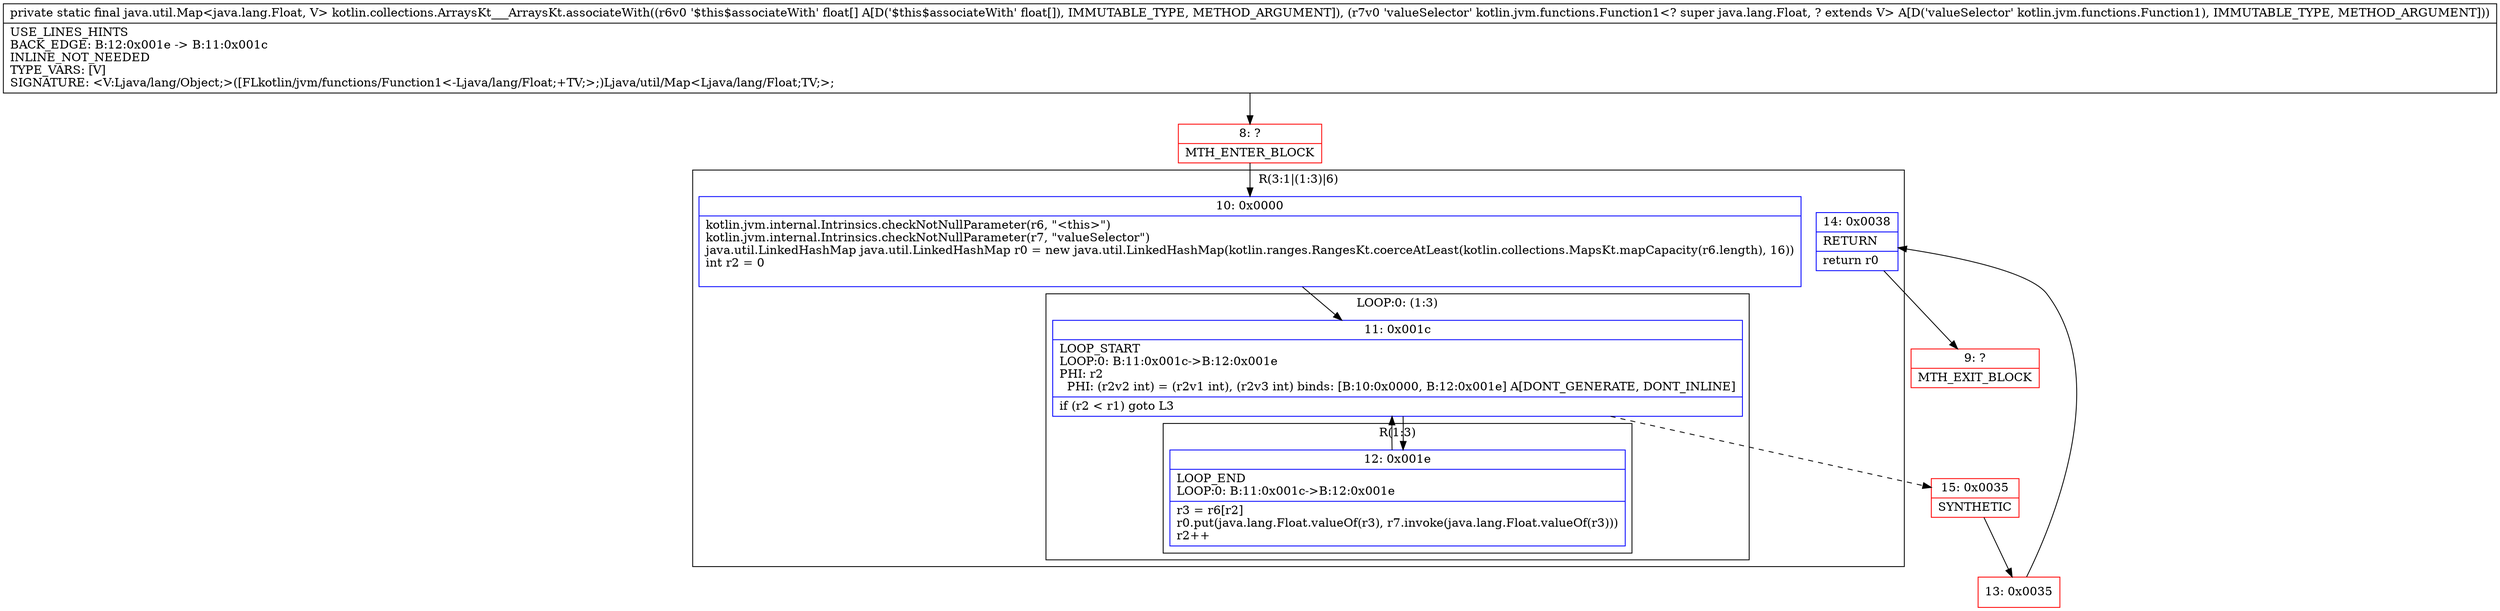 digraph "CFG forkotlin.collections.ArraysKt___ArraysKt.associateWith([FLkotlin\/jvm\/functions\/Function1;)Ljava\/util\/Map;" {
subgraph cluster_Region_837498185 {
label = "R(3:1|(1:3)|6)";
node [shape=record,color=blue];
Node_10 [shape=record,label="{10\:\ 0x0000|kotlin.jvm.internal.Intrinsics.checkNotNullParameter(r6, \"\<this\>\")\lkotlin.jvm.internal.Intrinsics.checkNotNullParameter(r7, \"valueSelector\")\ljava.util.LinkedHashMap java.util.LinkedHashMap r0 = new java.util.LinkedHashMap(kotlin.ranges.RangesKt.coerceAtLeast(kotlin.collections.MapsKt.mapCapacity(r6.length), 16))\lint r2 = 0\l\l}"];
subgraph cluster_LoopRegion_1701118867 {
label = "LOOP:0: (1:3)";
node [shape=record,color=blue];
Node_11 [shape=record,label="{11\:\ 0x001c|LOOP_START\lLOOP:0: B:11:0x001c\-\>B:12:0x001e\lPHI: r2 \l  PHI: (r2v2 int) = (r2v1 int), (r2v3 int) binds: [B:10:0x0000, B:12:0x001e] A[DONT_GENERATE, DONT_INLINE]\l|if (r2 \< r1) goto L3\l}"];
subgraph cluster_Region_834892569 {
label = "R(1:3)";
node [shape=record,color=blue];
Node_12 [shape=record,label="{12\:\ 0x001e|LOOP_END\lLOOP:0: B:11:0x001c\-\>B:12:0x001e\l|r3 = r6[r2]\lr0.put(java.lang.Float.valueOf(r3), r7.invoke(java.lang.Float.valueOf(r3)))\lr2++\l}"];
}
}
Node_14 [shape=record,label="{14\:\ 0x0038|RETURN\l|return r0\l}"];
}
Node_8 [shape=record,color=red,label="{8\:\ ?|MTH_ENTER_BLOCK\l}"];
Node_15 [shape=record,color=red,label="{15\:\ 0x0035|SYNTHETIC\l}"];
Node_13 [shape=record,color=red,label="{13\:\ 0x0035}"];
Node_9 [shape=record,color=red,label="{9\:\ ?|MTH_EXIT_BLOCK\l}"];
MethodNode[shape=record,label="{private static final java.util.Map\<java.lang.Float, V\> kotlin.collections.ArraysKt___ArraysKt.associateWith((r6v0 '$this$associateWith' float[] A[D('$this$associateWith' float[]), IMMUTABLE_TYPE, METHOD_ARGUMENT]), (r7v0 'valueSelector' kotlin.jvm.functions.Function1\<? super java.lang.Float, ? extends V\> A[D('valueSelector' kotlin.jvm.functions.Function1), IMMUTABLE_TYPE, METHOD_ARGUMENT]))  | USE_LINES_HINTS\lBACK_EDGE: B:12:0x001e \-\> B:11:0x001c\lINLINE_NOT_NEEDED\lTYPE_VARS: [V]\lSIGNATURE: \<V:Ljava\/lang\/Object;\>([FLkotlin\/jvm\/functions\/Function1\<\-Ljava\/lang\/Float;+TV;\>;)Ljava\/util\/Map\<Ljava\/lang\/Float;TV;\>;\l}"];
MethodNode -> Node_8;Node_10 -> Node_11;
Node_11 -> Node_12;
Node_11 -> Node_15[style=dashed];
Node_12 -> Node_11;
Node_14 -> Node_9;
Node_8 -> Node_10;
Node_15 -> Node_13;
Node_13 -> Node_14;
}

